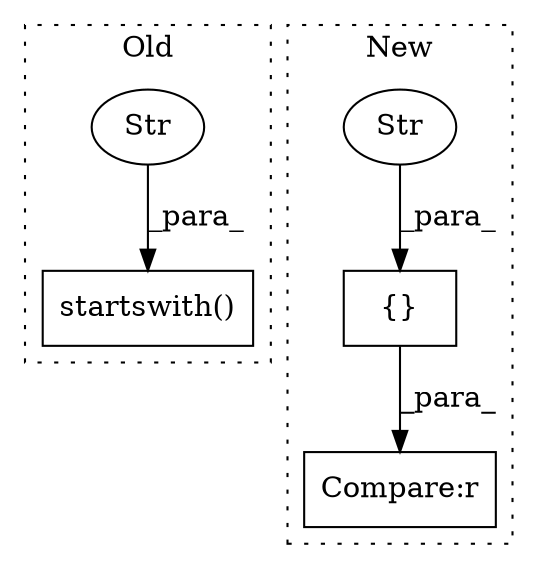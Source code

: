 digraph G {
subgraph cluster0 {
1 [label="startswith()" a="75" s="2399,2437" l="24,1" shape="box"];
3 [label="Str" a="66" s="2423" l="14" shape="ellipse"];
label = "Old";
style="dotted";
}
subgraph cluster1 {
2 [label="{}" a="59" s="2473,2497" l="1,0" shape="box"];
4 [label="Str" a="66" s="2474" l="23" shape="ellipse"];
5 [label="Compare:r" a="40" s="2385" l="123" shape="box"];
label = "New";
style="dotted";
}
2 -> 5 [label="_para_"];
3 -> 1 [label="_para_"];
4 -> 2 [label="_para_"];
}